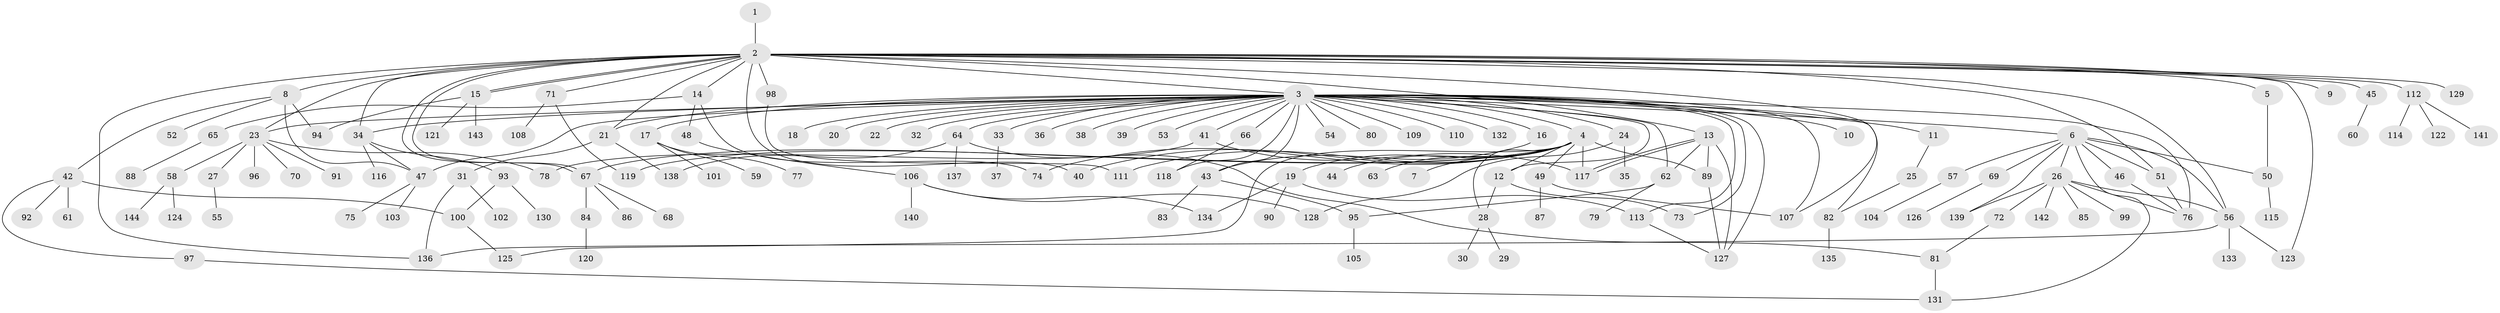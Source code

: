 // Generated by graph-tools (version 1.1) at 2025/49/03/09/25 03:49:49]
// undirected, 144 vertices, 194 edges
graph export_dot {
graph [start="1"]
  node [color=gray90,style=filled];
  1;
  2;
  3;
  4;
  5;
  6;
  7;
  8;
  9;
  10;
  11;
  12;
  13;
  14;
  15;
  16;
  17;
  18;
  19;
  20;
  21;
  22;
  23;
  24;
  25;
  26;
  27;
  28;
  29;
  30;
  31;
  32;
  33;
  34;
  35;
  36;
  37;
  38;
  39;
  40;
  41;
  42;
  43;
  44;
  45;
  46;
  47;
  48;
  49;
  50;
  51;
  52;
  53;
  54;
  55;
  56;
  57;
  58;
  59;
  60;
  61;
  62;
  63;
  64;
  65;
  66;
  67;
  68;
  69;
  70;
  71;
  72;
  73;
  74;
  75;
  76;
  77;
  78;
  79;
  80;
  81;
  82;
  83;
  84;
  85;
  86;
  87;
  88;
  89;
  90;
  91;
  92;
  93;
  94;
  95;
  96;
  97;
  98;
  99;
  100;
  101;
  102;
  103;
  104;
  105;
  106;
  107;
  108;
  109;
  110;
  111;
  112;
  113;
  114;
  115;
  116;
  117;
  118;
  119;
  120;
  121;
  122;
  123;
  124;
  125;
  126;
  127;
  128;
  129;
  130;
  131;
  132;
  133;
  134;
  135;
  136;
  137;
  138;
  139;
  140;
  141;
  142;
  143;
  144;
  1 -- 2;
  2 -- 3;
  2 -- 5;
  2 -- 8;
  2 -- 9;
  2 -- 13;
  2 -- 14;
  2 -- 15;
  2 -- 15;
  2 -- 21;
  2 -- 23;
  2 -- 34;
  2 -- 40;
  2 -- 45;
  2 -- 51;
  2 -- 56;
  2 -- 67;
  2 -- 67;
  2 -- 71;
  2 -- 98;
  2 -- 107;
  2 -- 112;
  2 -- 123;
  2 -- 129;
  2 -- 136;
  3 -- 4;
  3 -- 6;
  3 -- 10;
  3 -- 11;
  3 -- 12;
  3 -- 16;
  3 -- 17;
  3 -- 18;
  3 -- 20;
  3 -- 21;
  3 -- 22;
  3 -- 23;
  3 -- 24;
  3 -- 32;
  3 -- 33;
  3 -- 34;
  3 -- 36;
  3 -- 38;
  3 -- 39;
  3 -- 41;
  3 -- 43;
  3 -- 47;
  3 -- 53;
  3 -- 54;
  3 -- 62;
  3 -- 64;
  3 -- 66;
  3 -- 73;
  3 -- 76;
  3 -- 80;
  3 -- 82;
  3 -- 107;
  3 -- 109;
  3 -- 110;
  3 -- 113;
  3 -- 118;
  3 -- 127;
  3 -- 132;
  4 -- 7;
  4 -- 12;
  4 -- 19;
  4 -- 28;
  4 -- 40;
  4 -- 44;
  4 -- 49;
  4 -- 63;
  4 -- 67;
  4 -- 74;
  4 -- 89;
  4 -- 111;
  4 -- 117;
  4 -- 119;
  4 -- 125;
  5 -- 50;
  6 -- 26;
  6 -- 46;
  6 -- 50;
  6 -- 51;
  6 -- 56;
  6 -- 57;
  6 -- 69;
  6 -- 131;
  6 -- 139;
  8 -- 42;
  8 -- 47;
  8 -- 52;
  8 -- 94;
  11 -- 25;
  12 -- 28;
  12 -- 73;
  13 -- 62;
  13 -- 89;
  13 -- 117;
  13 -- 117;
  13 -- 127;
  14 -- 48;
  14 -- 65;
  14 -- 74;
  15 -- 94;
  15 -- 121;
  15 -- 143;
  16 -- 43;
  17 -- 59;
  17 -- 77;
  17 -- 101;
  19 -- 90;
  19 -- 113;
  19 -- 134;
  21 -- 31;
  21 -- 138;
  23 -- 27;
  23 -- 58;
  23 -- 70;
  23 -- 78;
  23 -- 91;
  23 -- 96;
  24 -- 35;
  24 -- 128;
  25 -- 82;
  26 -- 56;
  26 -- 72;
  26 -- 76;
  26 -- 85;
  26 -- 99;
  26 -- 139;
  26 -- 142;
  27 -- 55;
  28 -- 29;
  28 -- 30;
  31 -- 102;
  31 -- 136;
  33 -- 37;
  34 -- 47;
  34 -- 93;
  34 -- 116;
  41 -- 78;
  41 -- 117;
  42 -- 61;
  42 -- 92;
  42 -- 97;
  42 -- 100;
  43 -- 83;
  43 -- 95;
  45 -- 60;
  46 -- 76;
  47 -- 75;
  47 -- 103;
  48 -- 106;
  49 -- 87;
  49 -- 107;
  50 -- 115;
  51 -- 76;
  56 -- 123;
  56 -- 133;
  56 -- 136;
  57 -- 104;
  58 -- 124;
  58 -- 144;
  62 -- 79;
  62 -- 95;
  64 -- 81;
  64 -- 137;
  64 -- 138;
  65 -- 88;
  66 -- 118;
  67 -- 68;
  67 -- 84;
  67 -- 86;
  69 -- 126;
  71 -- 108;
  71 -- 119;
  72 -- 81;
  81 -- 131;
  82 -- 135;
  84 -- 120;
  89 -- 127;
  93 -- 100;
  93 -- 130;
  95 -- 105;
  97 -- 131;
  98 -- 111;
  100 -- 125;
  106 -- 128;
  106 -- 134;
  106 -- 140;
  112 -- 114;
  112 -- 122;
  112 -- 141;
  113 -- 127;
}
